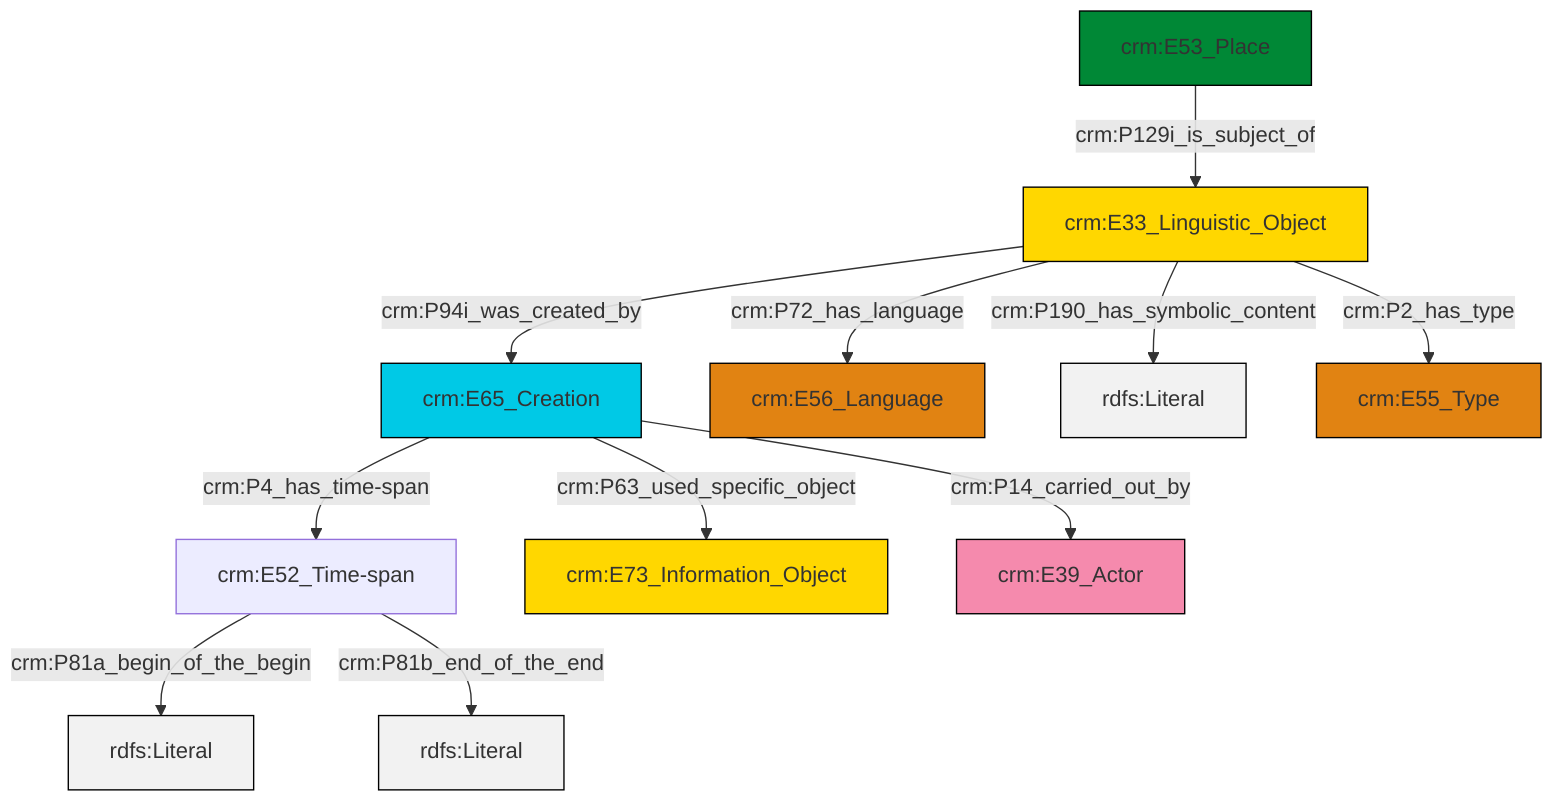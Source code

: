graph TD
classDef Literal fill:#f2f2f2,stroke:#000000;
classDef CRM_Entity fill:#FFFFFF,stroke:#000000;
classDef Temporal_Entity fill:#00C9E6, stroke:#000000;
classDef Type fill:#E18312, stroke:#000000;
classDef Time-Span fill:#2C9C91, stroke:#000000;
classDef Appellation fill:#FFEB7F, stroke:#000000;
classDef Place fill:#008836, stroke:#000000;
classDef Persistent_Item fill:#B266B2, stroke:#000000;
classDef Conceptual_Object fill:#FFD700, stroke:#000000;
classDef Physical_Thing fill:#D2B48C, stroke:#000000;
classDef Actor fill:#f58aad, stroke:#000000;
classDef PC_Classes fill:#4ce600, stroke:#000000;
classDef Multi fill:#cccccc,stroke:#000000;

0["crm:E65_Creation"]:::Temporal_Entity -->|crm:P4_has_time-span| 1["crm:E52_Time-span"]:::Default
2["crm:E33_Linguistic_Object"]:::Conceptual_Object -->|crm:P72_has_language| 3["crm:E56_Language"]:::Type
1["crm:E52_Time-span"]:::Default -->|crm:P81a_begin_of_the_begin| 4[rdfs:Literal]:::Literal
2["crm:E33_Linguistic_Object"]:::Conceptual_Object -->|crm:P94i_was_created_by| 0["crm:E65_Creation"]:::Temporal_Entity
2["crm:E33_Linguistic_Object"]:::Conceptual_Object -->|crm:P190_has_symbolic_content| 7[rdfs:Literal]:::Literal
2["crm:E33_Linguistic_Object"]:::Conceptual_Object -->|crm:P2_has_type| 10["crm:E55_Type"]:::Type
1["crm:E52_Time-span"]:::Default -->|crm:P81b_end_of_the_end| 14[rdfs:Literal]:::Literal
0["crm:E65_Creation"]:::Temporal_Entity -->|crm:P14_carried_out_by| 15["crm:E39_Actor"]:::Actor
0["crm:E65_Creation"]:::Temporal_Entity -->|crm:P63_used_specific_object| 12["crm:E73_Information_Object"]:::Conceptual_Object
5["crm:E53_Place"]:::Place -->|crm:P129i_is_subject_of| 2["crm:E33_Linguistic_Object"]:::Conceptual_Object